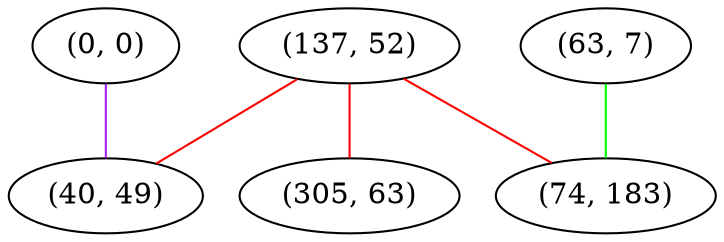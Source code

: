 graph "" {
"(0, 0)";
"(63, 7)";
"(137, 52)";
"(305, 63)";
"(74, 183)";
"(40, 49)";
"(0, 0)" -- "(40, 49)"  [color=purple, key=0, weight=4];
"(63, 7)" -- "(74, 183)"  [color=green, key=0, weight=2];
"(137, 52)" -- "(40, 49)"  [color=red, key=0, weight=1];
"(137, 52)" -- "(74, 183)"  [color=red, key=0, weight=1];
"(137, 52)" -- "(305, 63)"  [color=red, key=0, weight=1];
}
